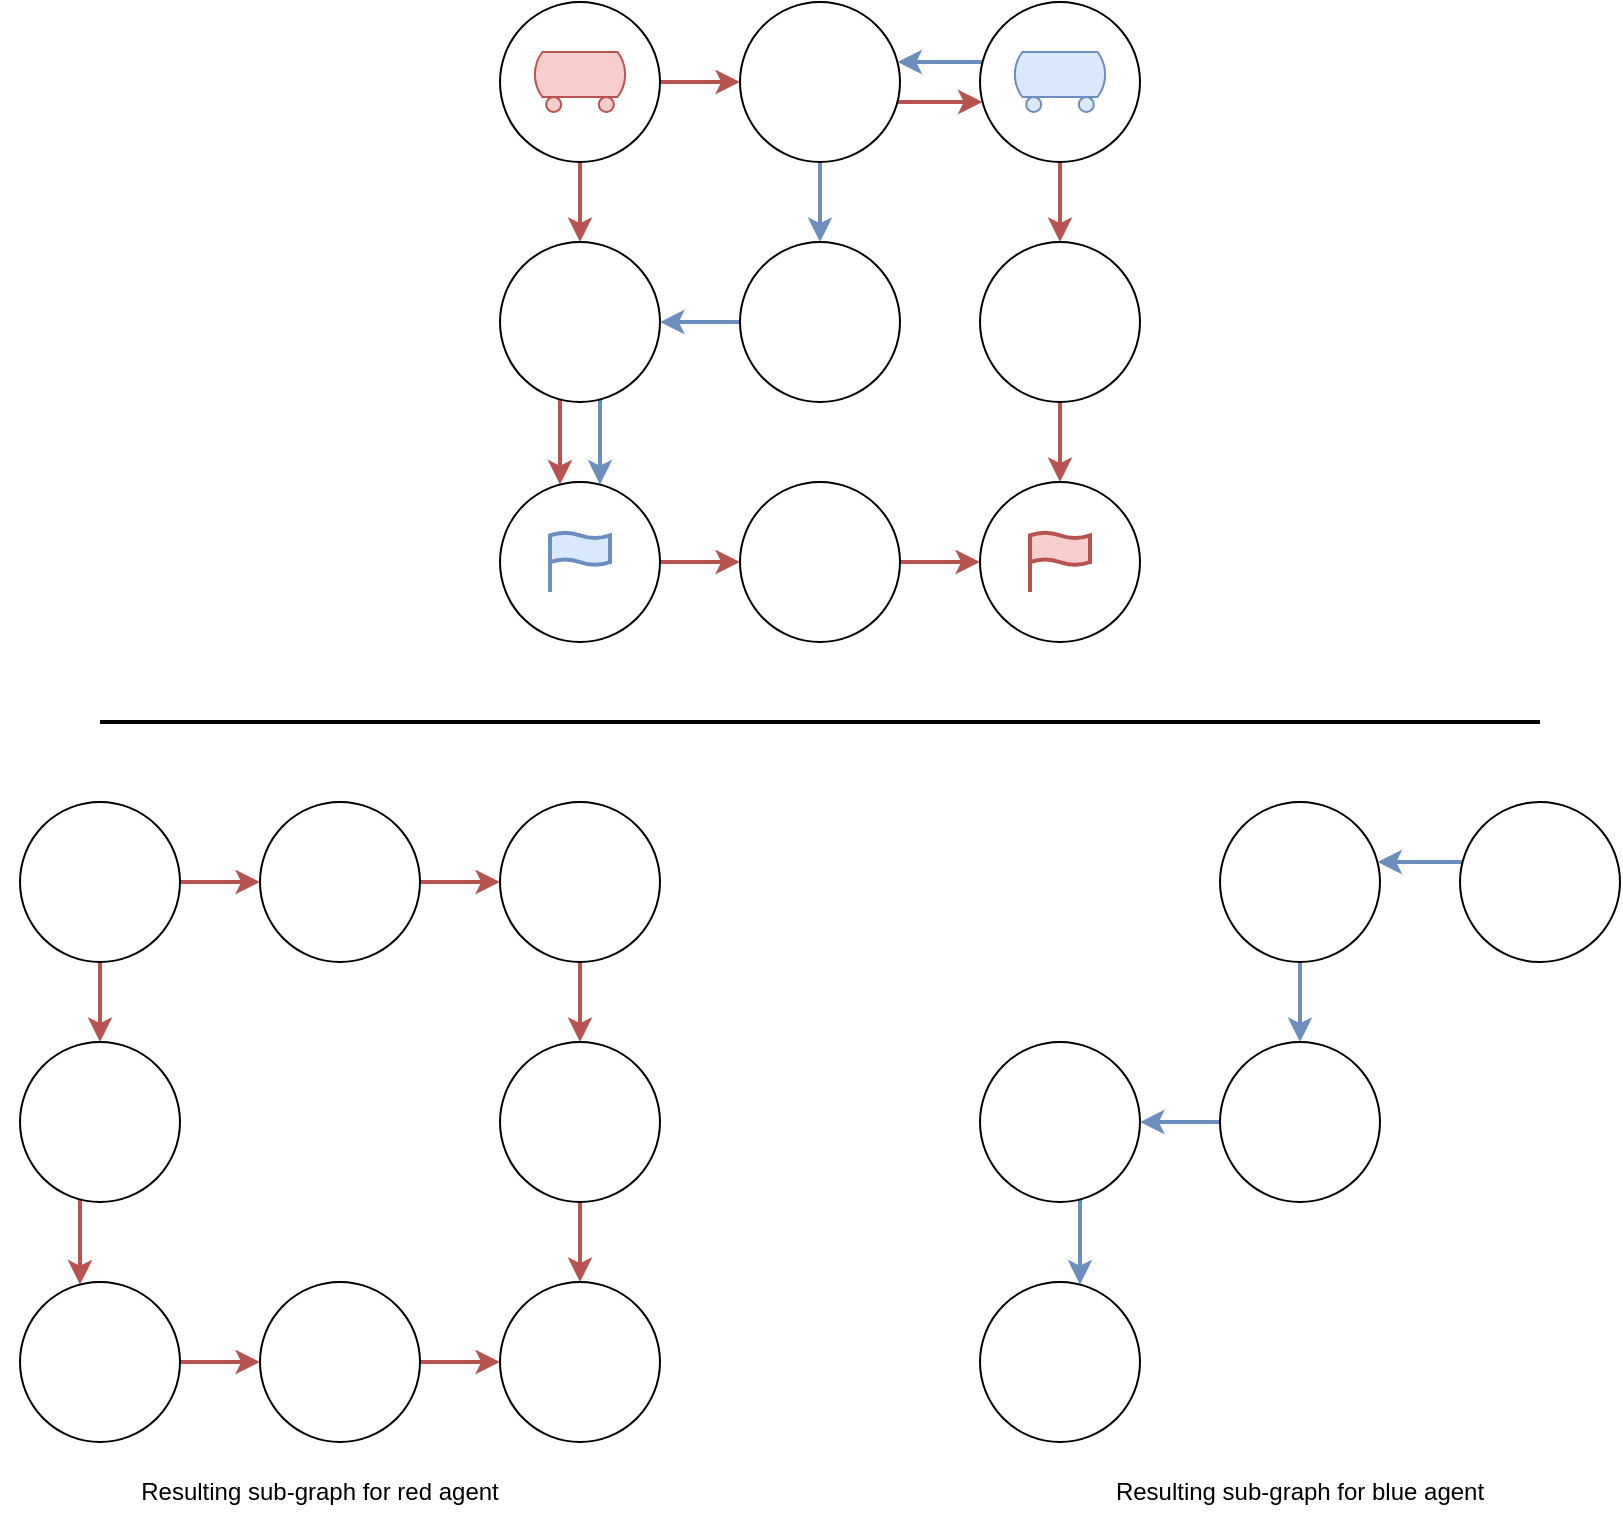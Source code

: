 <mxfile version="20.3.0" type="device"><diagram id="2KKtumDzoM8dipoujLUZ" name="Page-1"><mxGraphModel dx="1102" dy="905" grid="1" gridSize="10" guides="1" tooltips="1" connect="1" arrows="1" fold="1" page="1" pageScale="1" pageWidth="850" pageHeight="1100" math="0" shadow="0"><root><mxCell id="0"/><mxCell id="1" parent="0"/><mxCell id="EXj8bZNYEg5Ko50YhmvC-11" value="" style="edgeStyle=orthogonalEdgeStyle;rounded=0;orthogonalLoop=1;jettySize=auto;html=1;strokeWidth=2;fillColor=#f8cecc;strokeColor=#b85450;" parent="1" source="EXj8bZNYEg5Ko50YhmvC-1" target="EXj8bZNYEg5Ko50YhmvC-2" edge="1"><mxGeometry relative="1" as="geometry"/></mxCell><mxCell id="EXj8bZNYEg5Ko50YhmvC-15" value="" style="edgeStyle=orthogonalEdgeStyle;rounded=0;orthogonalLoop=1;jettySize=auto;html=1;strokeWidth=2;fillColor=#f8cecc;strokeColor=#b85450;" parent="1" source="EXj8bZNYEg5Ko50YhmvC-1" target="EXj8bZNYEg5Ko50YhmvC-5" edge="1"><mxGeometry relative="1" as="geometry"/></mxCell><mxCell id="EXj8bZNYEg5Ko50YhmvC-1" value="" style="ellipse;whiteSpace=wrap;html=1;aspect=fixed;" parent="1" vertex="1"><mxGeometry x="280" y="40" width="80" height="80" as="geometry"/></mxCell><mxCell id="EXj8bZNYEg5Ko50YhmvC-12" value="" style="edgeStyle=orthogonalEdgeStyle;rounded=0;orthogonalLoop=1;jettySize=auto;html=1;strokeWidth=2;fillColor=#f8cecc;strokeColor=#b85450;" parent="1" source="EXj8bZNYEg5Ko50YhmvC-2" target="EXj8bZNYEg5Ko50YhmvC-3" edge="1"><mxGeometry relative="1" as="geometry"><Array as="points"><mxPoint x="310" y="260"/><mxPoint x="310" y="260"/></Array></mxGeometry></mxCell><mxCell id="EXj8bZNYEg5Ko50YhmvC-22" value="" style="edgeStyle=orthogonalEdgeStyle;rounded=0;orthogonalLoop=1;jettySize=auto;html=1;strokeWidth=2;fillColor=#dae8fc;strokeColor=#6c8ebf;" parent="1" source="EXj8bZNYEg5Ko50YhmvC-2" target="EXj8bZNYEg5Ko50YhmvC-3" edge="1"><mxGeometry relative="1" as="geometry"><Array as="points"><mxPoint x="330" y="260"/><mxPoint x="330" y="260"/></Array></mxGeometry></mxCell><mxCell id="EXj8bZNYEg5Ko50YhmvC-2" value="" style="ellipse;whiteSpace=wrap;html=1;aspect=fixed;" parent="1" vertex="1"><mxGeometry x="280" y="160" width="80" height="80" as="geometry"/></mxCell><mxCell id="EXj8bZNYEg5Ko50YhmvC-13" value="" style="edgeStyle=orthogonalEdgeStyle;rounded=0;orthogonalLoop=1;jettySize=auto;html=1;strokeWidth=2;fillColor=#f8cecc;strokeColor=#b85450;" parent="1" source="EXj8bZNYEg5Ko50YhmvC-3" target="EXj8bZNYEg5Ko50YhmvC-7" edge="1"><mxGeometry relative="1" as="geometry"/></mxCell><mxCell id="EXj8bZNYEg5Ko50YhmvC-3" value="" style="ellipse;whiteSpace=wrap;html=1;aspect=fixed;" parent="1" vertex="1"><mxGeometry x="280" y="280" width="80" height="80" as="geometry"/></mxCell><mxCell id="EXj8bZNYEg5Ko50YhmvC-16" value="" style="edgeStyle=orthogonalEdgeStyle;rounded=0;orthogonalLoop=1;jettySize=auto;html=1;strokeWidth=2;fillColor=#f8cecc;strokeColor=#b85450;" parent="1" source="EXj8bZNYEg5Ko50YhmvC-5" target="EXj8bZNYEg5Ko50YhmvC-8" edge="1"><mxGeometry relative="1" as="geometry"><Array as="points"><mxPoint x="500" y="90"/><mxPoint x="500" y="90"/></Array></mxGeometry></mxCell><mxCell id="EXj8bZNYEg5Ko50YhmvC-20" value="" style="edgeStyle=orthogonalEdgeStyle;rounded=0;orthogonalLoop=1;jettySize=auto;html=1;strokeWidth=2;fillColor=#dae8fc;strokeColor=#6c8ebf;" parent="1" source="EXj8bZNYEg5Ko50YhmvC-5" target="EXj8bZNYEg5Ko50YhmvC-6" edge="1"><mxGeometry relative="1" as="geometry"/></mxCell><mxCell id="EXj8bZNYEg5Ko50YhmvC-5" value="" style="ellipse;whiteSpace=wrap;html=1;aspect=fixed;" parent="1" vertex="1"><mxGeometry x="400" y="40" width="80" height="80" as="geometry"/></mxCell><mxCell id="EXj8bZNYEg5Ko50YhmvC-21" value="" style="edgeStyle=orthogonalEdgeStyle;rounded=0;orthogonalLoop=1;jettySize=auto;html=1;strokeWidth=2;fillColor=#dae8fc;strokeColor=#6c8ebf;" parent="1" source="EXj8bZNYEg5Ko50YhmvC-6" target="EXj8bZNYEg5Ko50YhmvC-2" edge="1"><mxGeometry relative="1" as="geometry"/></mxCell><mxCell id="EXj8bZNYEg5Ko50YhmvC-6" value="" style="ellipse;whiteSpace=wrap;html=1;aspect=fixed;" parent="1" vertex="1"><mxGeometry x="400" y="160" width="80" height="80" as="geometry"/></mxCell><mxCell id="EXj8bZNYEg5Ko50YhmvC-14" value="" style="edgeStyle=orthogonalEdgeStyle;rounded=0;orthogonalLoop=1;jettySize=auto;html=1;strokeWidth=2;fillColor=#f8cecc;strokeColor=#b85450;" parent="1" source="EXj8bZNYEg5Ko50YhmvC-7" target="EXj8bZNYEg5Ko50YhmvC-10" edge="1"><mxGeometry relative="1" as="geometry"/></mxCell><mxCell id="EXj8bZNYEg5Ko50YhmvC-7" value="" style="ellipse;whiteSpace=wrap;html=1;aspect=fixed;" parent="1" vertex="1"><mxGeometry x="400" y="280" width="80" height="80" as="geometry"/></mxCell><mxCell id="EXj8bZNYEg5Ko50YhmvC-17" value="" style="edgeStyle=orthogonalEdgeStyle;rounded=0;orthogonalLoop=1;jettySize=auto;html=1;strokeWidth=2;fillColor=#f8cecc;strokeColor=#b85450;" parent="1" source="EXj8bZNYEg5Ko50YhmvC-8" target="EXj8bZNYEg5Ko50YhmvC-9" edge="1"><mxGeometry relative="1" as="geometry"/></mxCell><mxCell id="EXj8bZNYEg5Ko50YhmvC-19" value="" style="edgeStyle=orthogonalEdgeStyle;rounded=0;orthogonalLoop=1;jettySize=auto;html=1;strokeWidth=2;fillColor=#dae8fc;strokeColor=#6c8ebf;" parent="1" source="EXj8bZNYEg5Ko50YhmvC-8" target="EXj8bZNYEg5Ko50YhmvC-5" edge="1"><mxGeometry relative="1" as="geometry"><Array as="points"><mxPoint x="500" y="70"/><mxPoint x="500" y="70"/></Array></mxGeometry></mxCell><mxCell id="EXj8bZNYEg5Ko50YhmvC-8" value="" style="ellipse;whiteSpace=wrap;html=1;aspect=fixed;" parent="1" vertex="1"><mxGeometry x="520" y="40" width="80" height="80" as="geometry"/></mxCell><mxCell id="EXj8bZNYEg5Ko50YhmvC-18" value="" style="edgeStyle=orthogonalEdgeStyle;rounded=0;orthogonalLoop=1;jettySize=auto;html=1;strokeWidth=2;fillColor=#f8cecc;strokeColor=#b85450;" parent="1" source="EXj8bZNYEg5Ko50YhmvC-9" target="EXj8bZNYEg5Ko50YhmvC-10" edge="1"><mxGeometry relative="1" as="geometry"/></mxCell><mxCell id="EXj8bZNYEg5Ko50YhmvC-9" value="" style="ellipse;whiteSpace=wrap;html=1;aspect=fixed;" parent="1" vertex="1"><mxGeometry x="520" y="160" width="80" height="80" as="geometry"/></mxCell><mxCell id="EXj8bZNYEg5Ko50YhmvC-10" value="" style="ellipse;whiteSpace=wrap;html=1;aspect=fixed;" parent="1" vertex="1"><mxGeometry x="520" y="280" width="80" height="80" as="geometry"/></mxCell><mxCell id="EXj8bZNYEg5Ko50YhmvC-23" value="" style="edgeStyle=orthogonalEdgeStyle;rounded=0;orthogonalLoop=1;jettySize=auto;html=1;strokeWidth=2;fillColor=#f8cecc;strokeColor=#b85450;" parent="1" source="EXj8bZNYEg5Ko50YhmvC-25" target="EXj8bZNYEg5Ko50YhmvC-28" edge="1"><mxGeometry relative="1" as="geometry"/></mxCell><mxCell id="EXj8bZNYEg5Ko50YhmvC-24" value="" style="edgeStyle=orthogonalEdgeStyle;rounded=0;orthogonalLoop=1;jettySize=auto;html=1;strokeWidth=2;fillColor=#f8cecc;strokeColor=#b85450;" parent="1" source="EXj8bZNYEg5Ko50YhmvC-25" target="EXj8bZNYEg5Ko50YhmvC-33" edge="1"><mxGeometry relative="1" as="geometry"/></mxCell><mxCell id="EXj8bZNYEg5Ko50YhmvC-25" value="" style="ellipse;whiteSpace=wrap;html=1;aspect=fixed;" parent="1" vertex="1"><mxGeometry x="40" y="440" width="80" height="80" as="geometry"/></mxCell><mxCell id="EXj8bZNYEg5Ko50YhmvC-26" value="" style="edgeStyle=orthogonalEdgeStyle;rounded=0;orthogonalLoop=1;jettySize=auto;html=1;strokeWidth=2;fillColor=#f8cecc;strokeColor=#b85450;" parent="1" source="EXj8bZNYEg5Ko50YhmvC-28" target="EXj8bZNYEg5Ko50YhmvC-30" edge="1"><mxGeometry relative="1" as="geometry"><Array as="points"><mxPoint x="70" y="660"/><mxPoint x="70" y="660"/></Array></mxGeometry></mxCell><mxCell id="EXj8bZNYEg5Ko50YhmvC-28" value="" style="ellipse;whiteSpace=wrap;html=1;aspect=fixed;" parent="1" vertex="1"><mxGeometry x="40" y="560" width="80" height="80" as="geometry"/></mxCell><mxCell id="EXj8bZNYEg5Ko50YhmvC-29" value="" style="edgeStyle=orthogonalEdgeStyle;rounded=0;orthogonalLoop=1;jettySize=auto;html=1;strokeWidth=2;fillColor=#f8cecc;strokeColor=#b85450;" parent="1" source="EXj8bZNYEg5Ko50YhmvC-30" target="EXj8bZNYEg5Ko50YhmvC-37" edge="1"><mxGeometry relative="1" as="geometry"/></mxCell><mxCell id="EXj8bZNYEg5Ko50YhmvC-30" value="" style="ellipse;whiteSpace=wrap;html=1;aspect=fixed;" parent="1" vertex="1"><mxGeometry x="40" y="680" width="80" height="80" as="geometry"/></mxCell><mxCell id="EXj8bZNYEg5Ko50YhmvC-31" value="" style="edgeStyle=orthogonalEdgeStyle;rounded=0;orthogonalLoop=1;jettySize=auto;html=1;strokeWidth=2;fillColor=#f8cecc;strokeColor=#b85450;" parent="1" source="EXj8bZNYEg5Ko50YhmvC-33" target="EXj8bZNYEg5Ko50YhmvC-40" edge="1"><mxGeometry relative="1" as="geometry"><Array as="points"><mxPoint x="260" y="480"/><mxPoint x="260" y="480"/></Array></mxGeometry></mxCell><mxCell id="EXj8bZNYEg5Ko50YhmvC-33" value="" style="ellipse;whiteSpace=wrap;html=1;aspect=fixed;" parent="1" vertex="1"><mxGeometry x="160" y="440" width="80" height="80" as="geometry"/></mxCell><mxCell id="EXj8bZNYEg5Ko50YhmvC-36" value="" style="edgeStyle=orthogonalEdgeStyle;rounded=0;orthogonalLoop=1;jettySize=auto;html=1;strokeWidth=2;fillColor=#f8cecc;strokeColor=#b85450;" parent="1" source="EXj8bZNYEg5Ko50YhmvC-37" target="EXj8bZNYEg5Ko50YhmvC-43" edge="1"><mxGeometry relative="1" as="geometry"/></mxCell><mxCell id="EXj8bZNYEg5Ko50YhmvC-37" value="" style="ellipse;whiteSpace=wrap;html=1;aspect=fixed;" parent="1" vertex="1"><mxGeometry x="160" y="680" width="80" height="80" as="geometry"/></mxCell><mxCell id="EXj8bZNYEg5Ko50YhmvC-38" value="" style="edgeStyle=orthogonalEdgeStyle;rounded=0;orthogonalLoop=1;jettySize=auto;html=1;strokeWidth=2;fillColor=#f8cecc;strokeColor=#b85450;" parent="1" source="EXj8bZNYEg5Ko50YhmvC-40" target="EXj8bZNYEg5Ko50YhmvC-42" edge="1"><mxGeometry relative="1" as="geometry"/></mxCell><mxCell id="EXj8bZNYEg5Ko50YhmvC-40" value="" style="ellipse;whiteSpace=wrap;html=1;aspect=fixed;" parent="1" vertex="1"><mxGeometry x="280" y="440" width="80" height="80" as="geometry"/></mxCell><mxCell id="EXj8bZNYEg5Ko50YhmvC-41" value="" style="edgeStyle=orthogonalEdgeStyle;rounded=0;orthogonalLoop=1;jettySize=auto;html=1;strokeWidth=2;fillColor=#f8cecc;strokeColor=#b85450;" parent="1" source="EXj8bZNYEg5Ko50YhmvC-42" target="EXj8bZNYEg5Ko50YhmvC-43" edge="1"><mxGeometry relative="1" as="geometry"/></mxCell><mxCell id="EXj8bZNYEg5Ko50YhmvC-42" value="" style="ellipse;whiteSpace=wrap;html=1;aspect=fixed;" parent="1" vertex="1"><mxGeometry x="280" y="560" width="80" height="80" as="geometry"/></mxCell><mxCell id="EXj8bZNYEg5Ko50YhmvC-43" value="" style="ellipse;whiteSpace=wrap;html=1;aspect=fixed;" parent="1" vertex="1"><mxGeometry x="280" y="680" width="80" height="80" as="geometry"/></mxCell><mxCell id="EXj8bZNYEg5Ko50YhmvC-48" value="" style="edgeStyle=orthogonalEdgeStyle;rounded=0;orthogonalLoop=1;jettySize=auto;html=1;strokeWidth=2;fillColor=#dae8fc;strokeColor=#6c8ebf;" parent="1" source="EXj8bZNYEg5Ko50YhmvC-49" target="EXj8bZNYEg5Ko50YhmvC-51" edge="1"><mxGeometry relative="1" as="geometry"><Array as="points"><mxPoint x="570" y="660"/><mxPoint x="570" y="660"/></Array></mxGeometry></mxCell><mxCell id="EXj8bZNYEg5Ko50YhmvC-49" value="" style="ellipse;whiteSpace=wrap;html=1;aspect=fixed;" parent="1" vertex="1"><mxGeometry x="520" y="560" width="80" height="80" as="geometry"/></mxCell><mxCell id="EXj8bZNYEg5Ko50YhmvC-51" value="" style="ellipse;whiteSpace=wrap;html=1;aspect=fixed;" parent="1" vertex="1"><mxGeometry x="520" y="680" width="80" height="80" as="geometry"/></mxCell><mxCell id="EXj8bZNYEg5Ko50YhmvC-53" value="" style="edgeStyle=orthogonalEdgeStyle;rounded=0;orthogonalLoop=1;jettySize=auto;html=1;strokeWidth=2;fillColor=#dae8fc;strokeColor=#6c8ebf;" parent="1" source="EXj8bZNYEg5Ko50YhmvC-54" target="EXj8bZNYEg5Ko50YhmvC-56" edge="1"><mxGeometry relative="1" as="geometry"/></mxCell><mxCell id="EXj8bZNYEg5Ko50YhmvC-54" value="" style="ellipse;whiteSpace=wrap;html=1;aspect=fixed;" parent="1" vertex="1"><mxGeometry x="640" y="440" width="80" height="80" as="geometry"/></mxCell><mxCell id="EXj8bZNYEg5Ko50YhmvC-55" value="" style="edgeStyle=orthogonalEdgeStyle;rounded=0;orthogonalLoop=1;jettySize=auto;html=1;strokeWidth=2;fillColor=#dae8fc;strokeColor=#6c8ebf;" parent="1" source="EXj8bZNYEg5Ko50YhmvC-56" target="EXj8bZNYEg5Ko50YhmvC-49" edge="1"><mxGeometry relative="1" as="geometry"/></mxCell><mxCell id="EXj8bZNYEg5Ko50YhmvC-56" value="" style="ellipse;whiteSpace=wrap;html=1;aspect=fixed;" parent="1" vertex="1"><mxGeometry x="640" y="560" width="80" height="80" as="geometry"/></mxCell><mxCell id="EXj8bZNYEg5Ko50YhmvC-60" value="" style="edgeStyle=orthogonalEdgeStyle;rounded=0;orthogonalLoop=1;jettySize=auto;html=1;strokeWidth=2;fillColor=#dae8fc;strokeColor=#6c8ebf;" parent="1" source="EXj8bZNYEg5Ko50YhmvC-61" target="EXj8bZNYEg5Ko50YhmvC-54" edge="1"><mxGeometry relative="1" as="geometry"><Array as="points"><mxPoint x="740" y="470"/><mxPoint x="740" y="470"/></Array></mxGeometry></mxCell><mxCell id="EXj8bZNYEg5Ko50YhmvC-61" value="" style="ellipse;whiteSpace=wrap;html=1;aspect=fixed;" parent="1" vertex="1"><mxGeometry x="760" y="440" width="80" height="80" as="geometry"/></mxCell><mxCell id="EXj8bZNYEg5Ko50YhmvC-65" value="" style="endArrow=none;html=1;rounded=0;strokeWidth=2;" parent="1" edge="1"><mxGeometry width="50" height="50" relative="1" as="geometry"><mxPoint x="80" y="400" as="sourcePoint"/><mxPoint x="800" y="400" as="targetPoint"/></mxGeometry></mxCell><mxCell id="IiXkkx53pyY0cw3HHxDF-1" value="" style="verticalLabelPosition=bottom;outlineConnect=0;align=center;dashed=0;html=1;verticalAlign=top;shape=mxgraph.pid.misc.tank_car,_tank_wagon;fillColor=#f8cecc;strokeColor=#b85450;" parent="1" vertex="1"><mxGeometry x="296.18" y="65" width="47.63" height="30" as="geometry"/></mxCell><mxCell id="IiXkkx53pyY0cw3HHxDF-2" value="" style="verticalLabelPosition=bottom;outlineConnect=0;align=center;dashed=0;html=1;verticalAlign=top;shape=mxgraph.pid.misc.tank_car,_tank_wagon;fillColor=#dae8fc;strokeColor=#6c8ebf;" parent="1" vertex="1"><mxGeometry x="536.19" y="65" width="47.63" height="30" as="geometry"/></mxCell><mxCell id="IiXkkx53pyY0cw3HHxDF-3" value="" style="html=1;verticalLabelPosition=bottom;align=center;labelBackgroundColor=#ffffff;verticalAlign=top;strokeWidth=2;strokeColor=#6c8ebf;shadow=0;dashed=0;shape=mxgraph.ios7.icons.flag;fillColor=#dae8fc;" parent="1" vertex="1"><mxGeometry x="305" y="305" width="30" height="30" as="geometry"/></mxCell><mxCell id="IiXkkx53pyY0cw3HHxDF-4" value="" style="html=1;verticalLabelPosition=bottom;align=center;labelBackgroundColor=#ffffff;verticalAlign=top;strokeWidth=2;strokeColor=#b85450;shadow=0;dashed=0;shape=mxgraph.ios7.icons.flag;fillColor=#f8cecc;" parent="1" vertex="1"><mxGeometry x="545" y="305" width="30" height="30" as="geometry"/></mxCell><mxCell id="IiXkkx53pyY0cw3HHxDF-5" value="Resulting sub-graph for red agent" style="text;html=1;strokeColor=none;fillColor=none;align=center;verticalAlign=middle;whiteSpace=wrap;rounded=0;" parent="1" vertex="1"><mxGeometry x="30" y="770" width="320" height="30" as="geometry"/></mxCell><mxCell id="IiXkkx53pyY0cw3HHxDF-6" value="Resulting sub-graph for blue agent" style="text;html=1;strokeColor=none;fillColor=none;align=center;verticalAlign=middle;whiteSpace=wrap;rounded=0;" parent="1" vertex="1"><mxGeometry x="520" y="770" width="320" height="30" as="geometry"/></mxCell></root></mxGraphModel></diagram></mxfile>